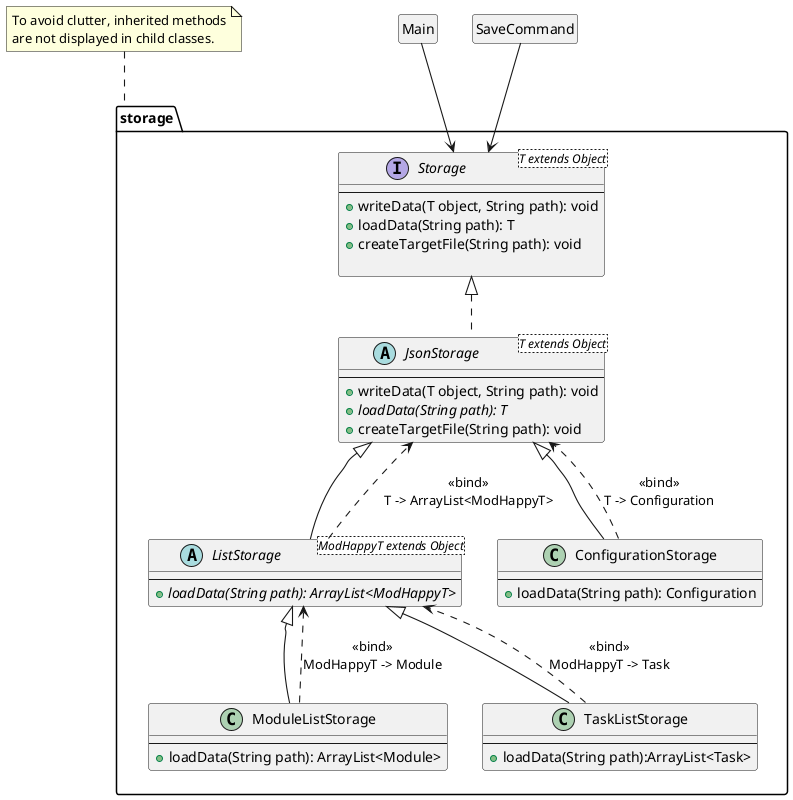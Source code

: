 @startuml
skinparam arrowThickness 1.1
'I wasn't able to find a consistent standard for bound elements, so I just picked one
package storage {
    interface Storage <T extends Object> {
        --
        + writeData(T object, String path): void
        + loadData(String path): T
        + createTargetFile(String path): void

    }

    abstract class JsonStorage <T extends Object> implements Storage {
       --
       + writeData(T object, String path): void
       + {abstract} loadData(String path): T
       + createTargetFile(String path): void
    }

    abstract class ListStorage <ModHappyT extends Object> extends JsonStorage {
       --
       + {abstract} loadData(String path): ArrayList<ModHappyT>
    }

    ListStorage ..> JsonStorage : <<bind>>\nT -> ArrayList<ModHappyT>

    class ConfigurationStorage extends JsonStorage {
       --
       + loadData(String path): Configuration
    }

    ConfigurationStorage ..> JsonStorage : <<bind>>\nT -> Configuration

    class ModuleListStorage extends ListStorage {
       --
       + loadData(String path): ArrayList<Module>
    }

    ModuleListStorage ..> ListStorage : <<bind>>\nModHappyT -> Module

    class TaskListStorage extends ListStorage {
       --
       + loadData(String path):ArrayList<Task>
    }

    TaskListStorage ..> ListStorage : <<bind>>\nModHappyT -> Task
}

note top of storage
To avoid clutter, inherited methods
are not displayed in child classes.
end note

Class Main
hide Main circle
hide Main attributes
hide Main methods

Class SaveCommand
hide SaveCommand circle
hide SaveCommand attributes
hide SaveCommand methods

Main--> Storage
SaveCommand --> Storage




@enduml
